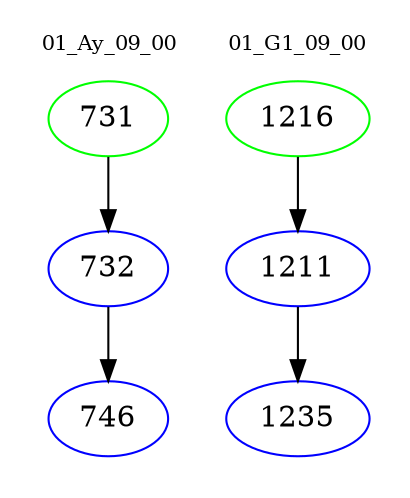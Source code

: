 digraph{
subgraph cluster_0 {
color = white
label = "01_Ay_09_00";
fontsize=10;
T0_731 [label="731", color="green"]
T0_731 -> T0_732 [color="black"]
T0_732 [label="732", color="blue"]
T0_732 -> T0_746 [color="black"]
T0_746 [label="746", color="blue"]
}
subgraph cluster_1 {
color = white
label = "01_G1_09_00";
fontsize=10;
T1_1216 [label="1216", color="green"]
T1_1216 -> T1_1211 [color="black"]
T1_1211 [label="1211", color="blue"]
T1_1211 -> T1_1235 [color="black"]
T1_1235 [label="1235", color="blue"]
}
}
